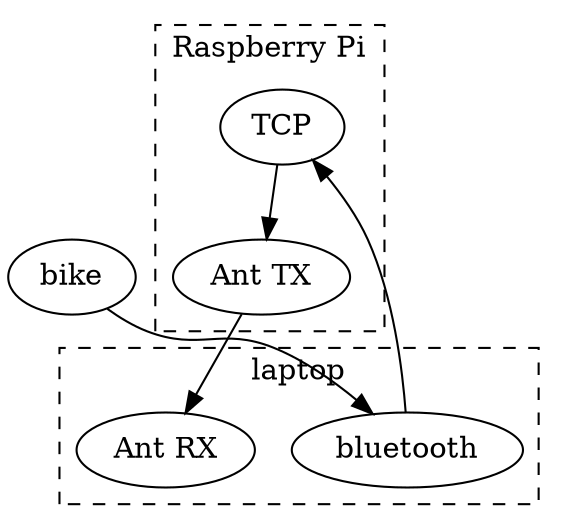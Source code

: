 digraph {
  kettler[label="bike"]
  bluetooth[label="bluetooth"]
  socket[label="TCP"]
  antpi[label="Ant TX"]
  antrx[label="Ant RX"]

  subgraph cluster_laptop {
    label = "laptop"
    style = dashed
    bluetooth
    antrx
  }

  subgraph cluster_raspberry_pi {
    label = "Raspberry Pi"
    style = dashed
    socket
    antpi
  }

  kettler -> bluetooth -> socket -> antpi
  antpi -> antrx
}
